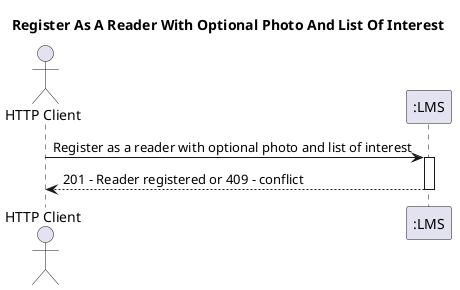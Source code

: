 @startuml
title Register As A Reader With Optional Photo And List Of Interest
actor HTTP_Client as "HTTP Client"
participant LMS as ":LMS"
autoactivate on

HTTP_Client -> LMS : Register as a reader with optional photo and list of interest
LMS --> HTTP_Client : 201 - Reader registered or 409 - conflict

@enduml